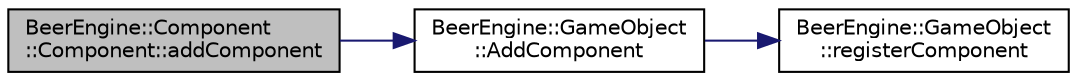 digraph "BeerEngine::Component::Component::addComponent"
{
  edge [fontname="Helvetica",fontsize="10",labelfontname="Helvetica",labelfontsize="10"];
  node [fontname="Helvetica",fontsize="10",shape=record];
  rankdir="LR";
  Node4 [label="BeerEngine::Component\l::Component::addComponent",height=0.2,width=0.4,color="black", fillcolor="grey75", style="filled", fontcolor="black"];
  Node4 -> Node5 [color="midnightblue",fontsize="10",style="solid",fontname="Helvetica"];
  Node5 [label="BeerEngine::GameObject\l::AddComponent",height=0.2,width=0.4,color="black", fillcolor="white", style="filled",URL="$class_beer_engine_1_1_game_object.html#a62e1af180bc3c2cd12c06153ac06aa3a"];
  Node5 -> Node6 [color="midnightblue",fontsize="10",style="solid",fontname="Helvetica"];
  Node6 [label="BeerEngine::GameObject\l::registerComponent",height=0.2,width=0.4,color="black", fillcolor="white", style="filled",URL="$class_beer_engine_1_1_game_object.html#a1454d7ec7fc8d98d621ae9be166976e4"];
}
